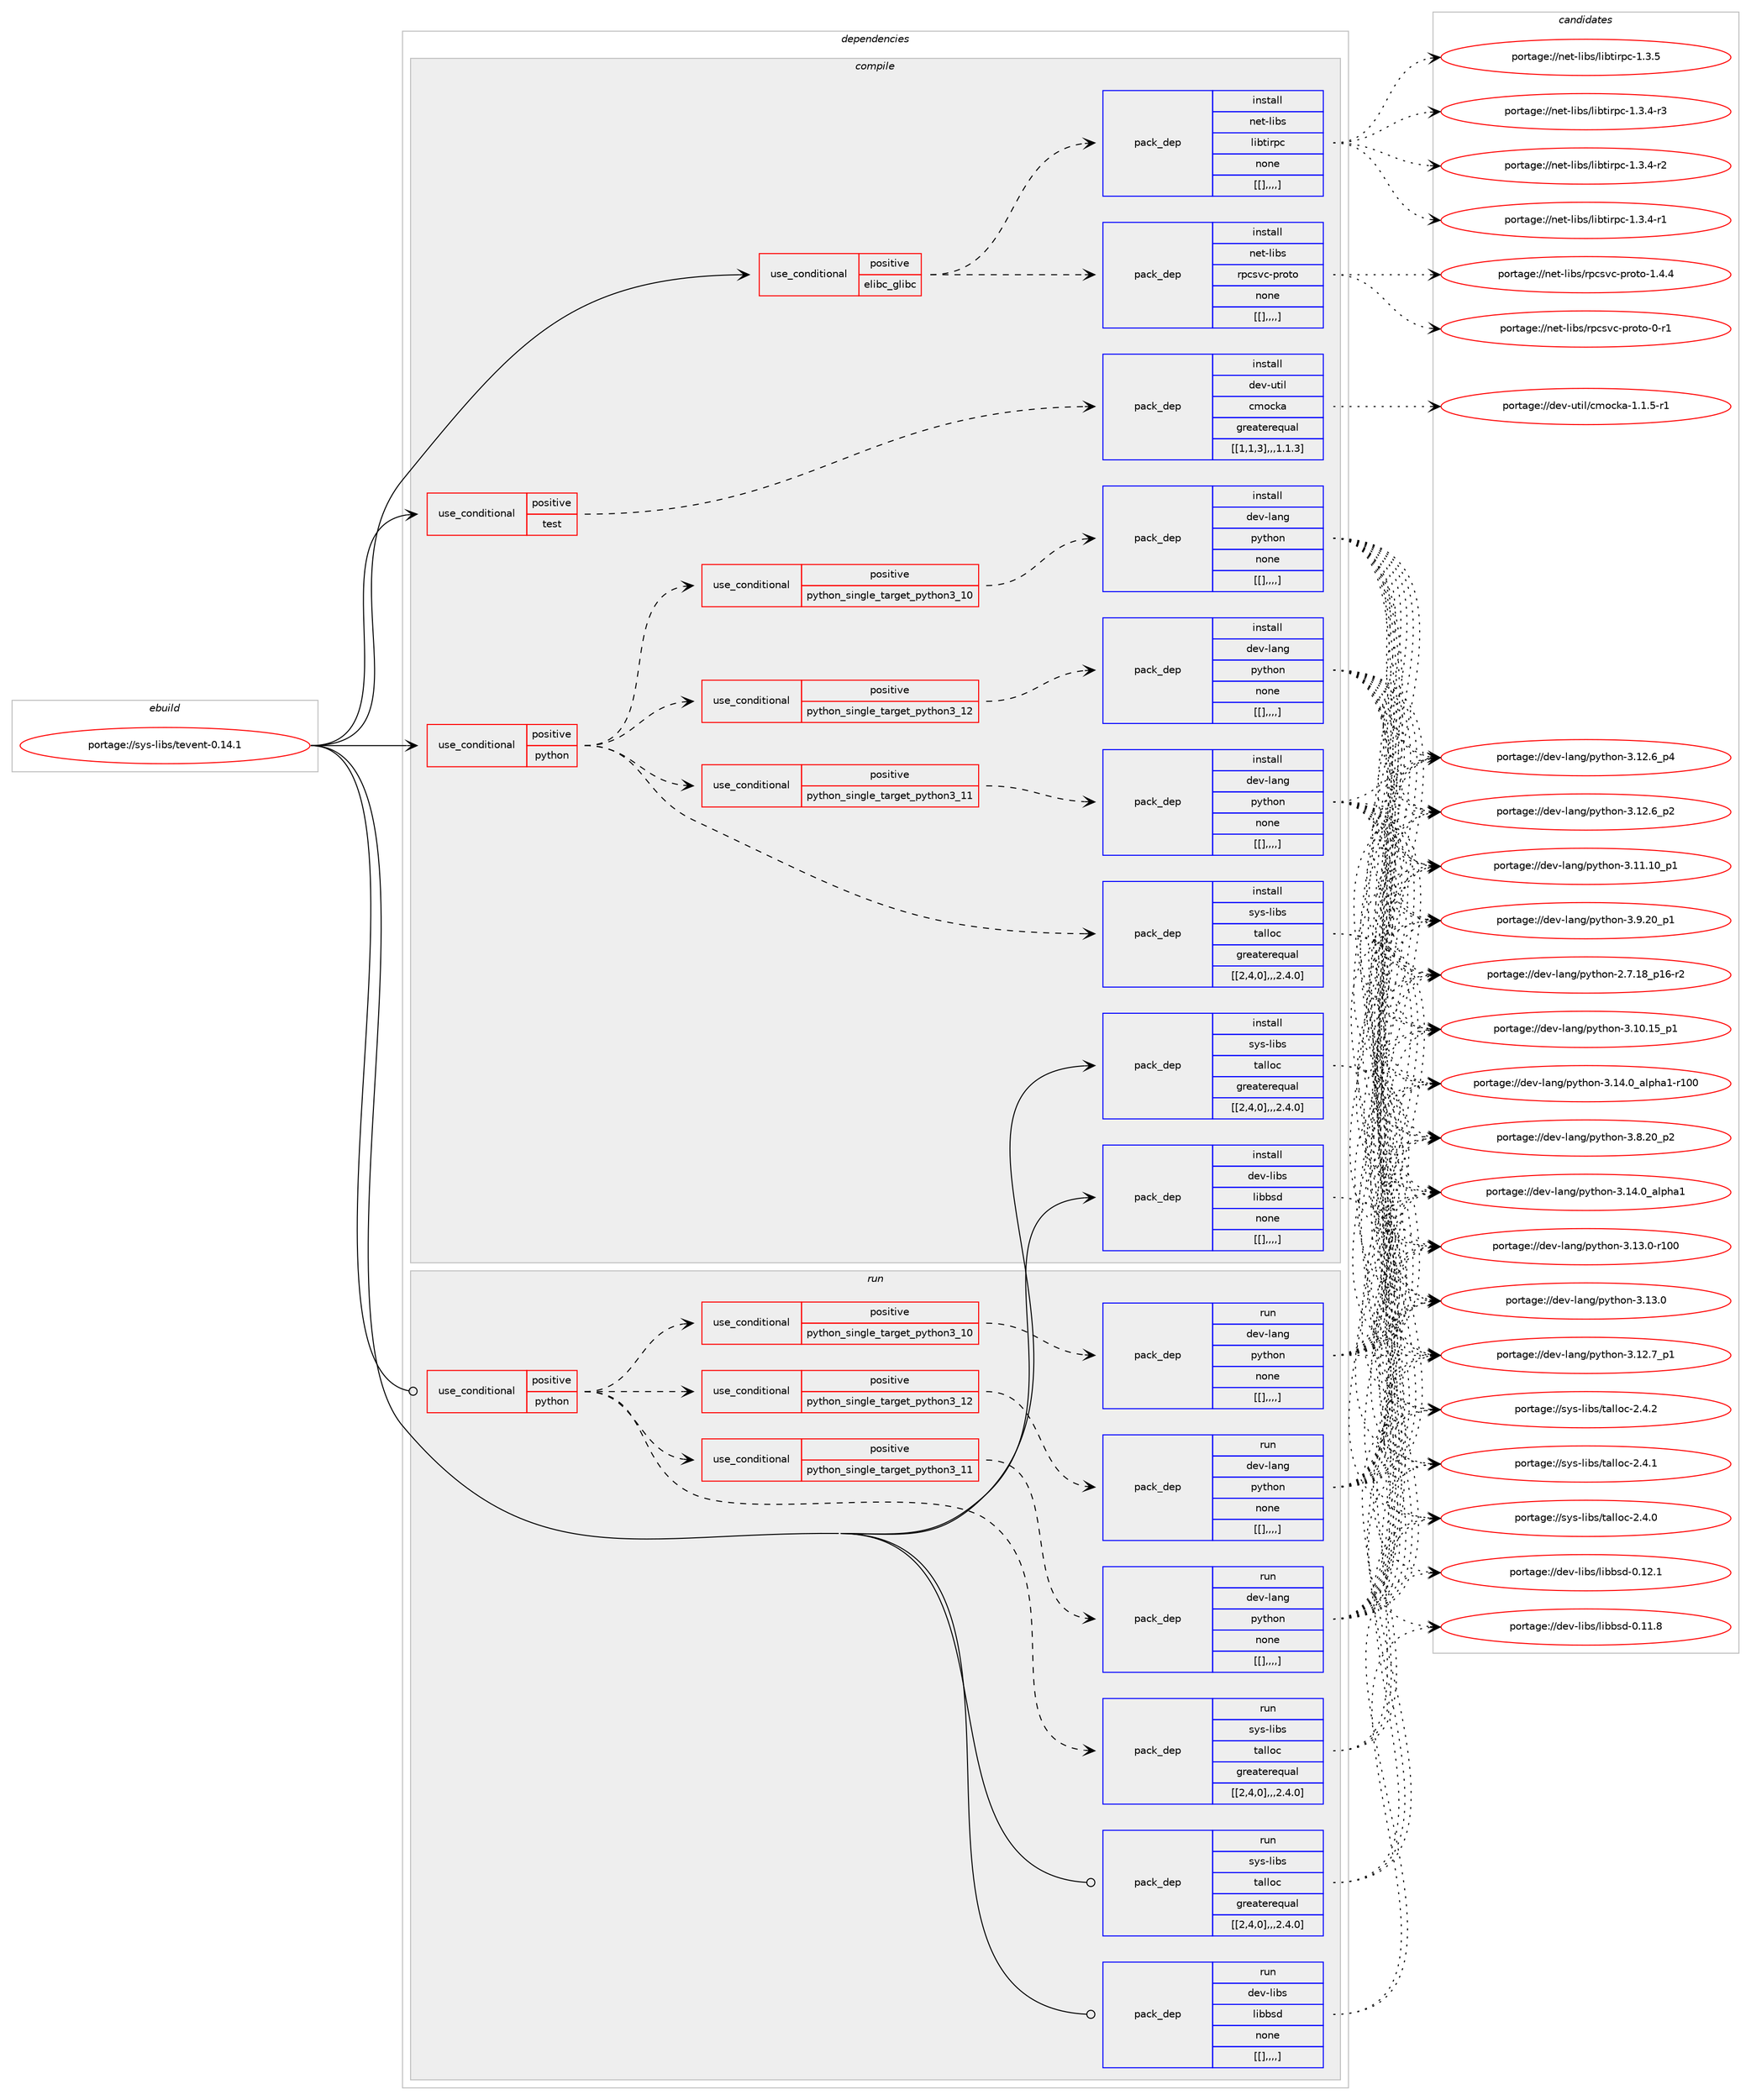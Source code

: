 digraph prolog {

# *************
# Graph options
# *************

newrank=true;
concentrate=true;
compound=true;
graph [rankdir=LR,fontname=Helvetica,fontsize=10,ranksep=1.5];#, ranksep=2.5, nodesep=0.2];
edge  [arrowhead=vee];
node  [fontname=Helvetica,fontsize=10];

# **********
# The ebuild
# **********

subgraph cluster_leftcol {
color=gray;
label=<<i>ebuild</i>>;
id [label="portage://sys-libs/tevent-0.14.1", color=red, width=4, href="../sys-libs/tevent-0.14.1.svg"];
}

# ****************
# The dependencies
# ****************

subgraph cluster_midcol {
color=gray;
label=<<i>dependencies</i>>;
subgraph cluster_compile {
fillcolor="#eeeeee";
style=filled;
label=<<i>compile</i>>;
subgraph cond125116 {
dependency466534 [label=<<TABLE BORDER="0" CELLBORDER="1" CELLSPACING="0" CELLPADDING="4"><TR><TD ROWSPAN="3" CELLPADDING="10">use_conditional</TD></TR><TR><TD>positive</TD></TR><TR><TD>elibc_glibc</TD></TR></TABLE>>, shape=none, color=red];
subgraph pack338166 {
dependency466565 [label=<<TABLE BORDER="0" CELLBORDER="1" CELLSPACING="0" CELLPADDING="4" WIDTH="220"><TR><TD ROWSPAN="6" CELLPADDING="30">pack_dep</TD></TR><TR><TD WIDTH="110">install</TD></TR><TR><TD>net-libs</TD></TR><TR><TD>libtirpc</TD></TR><TR><TD>none</TD></TR><TR><TD>[[],,,,]</TD></TR></TABLE>>, shape=none, color=blue];
}
dependency466534:e -> dependency466565:w [weight=20,style="dashed",arrowhead="vee"];
subgraph pack338172 {
dependency466598 [label=<<TABLE BORDER="0" CELLBORDER="1" CELLSPACING="0" CELLPADDING="4" WIDTH="220"><TR><TD ROWSPAN="6" CELLPADDING="30">pack_dep</TD></TR><TR><TD WIDTH="110">install</TD></TR><TR><TD>net-libs</TD></TR><TR><TD>rpcsvc-proto</TD></TR><TR><TD>none</TD></TR><TR><TD>[[],,,,]</TD></TR></TABLE>>, shape=none, color=blue];
}
dependency466534:e -> dependency466598:w [weight=20,style="dashed",arrowhead="vee"];
}
id:e -> dependency466534:w [weight=20,style="solid",arrowhead="vee"];
subgraph cond125153 {
dependency466645 [label=<<TABLE BORDER="0" CELLBORDER="1" CELLSPACING="0" CELLPADDING="4"><TR><TD ROWSPAN="3" CELLPADDING="10">use_conditional</TD></TR><TR><TD>positive</TD></TR><TR><TD>python</TD></TR></TABLE>>, shape=none, color=red];
subgraph cond125164 {
dependency466663 [label=<<TABLE BORDER="0" CELLBORDER="1" CELLSPACING="0" CELLPADDING="4"><TR><TD ROWSPAN="3" CELLPADDING="10">use_conditional</TD></TR><TR><TD>positive</TD></TR><TR><TD>python_single_target_python3_10</TD></TR></TABLE>>, shape=none, color=red];
subgraph pack338255 {
dependency466710 [label=<<TABLE BORDER="0" CELLBORDER="1" CELLSPACING="0" CELLPADDING="4" WIDTH="220"><TR><TD ROWSPAN="6" CELLPADDING="30">pack_dep</TD></TR><TR><TD WIDTH="110">install</TD></TR><TR><TD>dev-lang</TD></TR><TR><TD>python</TD></TR><TR><TD>none</TD></TR><TR><TD>[[],,,,]</TD></TR></TABLE>>, shape=none, color=blue];
}
dependency466663:e -> dependency466710:w [weight=20,style="dashed",arrowhead="vee"];
}
dependency466645:e -> dependency466663:w [weight=20,style="dashed",arrowhead="vee"];
subgraph cond125191 {
dependency466729 [label=<<TABLE BORDER="0" CELLBORDER="1" CELLSPACING="0" CELLPADDING="4"><TR><TD ROWSPAN="3" CELLPADDING="10">use_conditional</TD></TR><TR><TD>positive</TD></TR><TR><TD>python_single_target_python3_11</TD></TR></TABLE>>, shape=none, color=red];
subgraph pack338272 {
dependency466752 [label=<<TABLE BORDER="0" CELLBORDER="1" CELLSPACING="0" CELLPADDING="4" WIDTH="220"><TR><TD ROWSPAN="6" CELLPADDING="30">pack_dep</TD></TR><TR><TD WIDTH="110">install</TD></TR><TR><TD>dev-lang</TD></TR><TR><TD>python</TD></TR><TR><TD>none</TD></TR><TR><TD>[[],,,,]</TD></TR></TABLE>>, shape=none, color=blue];
}
dependency466729:e -> dependency466752:w [weight=20,style="dashed",arrowhead="vee"];
}
dependency466645:e -> dependency466729:w [weight=20,style="dashed",arrowhead="vee"];
subgraph cond125207 {
dependency466770 [label=<<TABLE BORDER="0" CELLBORDER="1" CELLSPACING="0" CELLPADDING="4"><TR><TD ROWSPAN="3" CELLPADDING="10">use_conditional</TD></TR><TR><TD>positive</TD></TR><TR><TD>python_single_target_python3_12</TD></TR></TABLE>>, shape=none, color=red];
subgraph pack338297 {
dependency466792 [label=<<TABLE BORDER="0" CELLBORDER="1" CELLSPACING="0" CELLPADDING="4" WIDTH="220"><TR><TD ROWSPAN="6" CELLPADDING="30">pack_dep</TD></TR><TR><TD WIDTH="110">install</TD></TR><TR><TD>dev-lang</TD></TR><TR><TD>python</TD></TR><TR><TD>none</TD></TR><TR><TD>[[],,,,]</TD></TR></TABLE>>, shape=none, color=blue];
}
dependency466770:e -> dependency466792:w [weight=20,style="dashed",arrowhead="vee"];
}
dependency466645:e -> dependency466770:w [weight=20,style="dashed",arrowhead="vee"];
subgraph pack338313 {
dependency466795 [label=<<TABLE BORDER="0" CELLBORDER="1" CELLSPACING="0" CELLPADDING="4" WIDTH="220"><TR><TD ROWSPAN="6" CELLPADDING="30">pack_dep</TD></TR><TR><TD WIDTH="110">install</TD></TR><TR><TD>sys-libs</TD></TR><TR><TD>talloc</TD></TR><TR><TD>greaterequal</TD></TR><TR><TD>[[2,4,0],,,2.4.0]</TD></TR></TABLE>>, shape=none, color=blue];
}
dependency466645:e -> dependency466795:w [weight=20,style="dashed",arrowhead="vee"];
}
id:e -> dependency466645:w [weight=20,style="solid",arrowhead="vee"];
subgraph cond125221 {
dependency466802 [label=<<TABLE BORDER="0" CELLBORDER="1" CELLSPACING="0" CELLPADDING="4"><TR><TD ROWSPAN="3" CELLPADDING="10">use_conditional</TD></TR><TR><TD>positive</TD></TR><TR><TD>test</TD></TR></TABLE>>, shape=none, color=red];
subgraph pack338317 {
dependency466820 [label=<<TABLE BORDER="0" CELLBORDER="1" CELLSPACING="0" CELLPADDING="4" WIDTH="220"><TR><TD ROWSPAN="6" CELLPADDING="30">pack_dep</TD></TR><TR><TD WIDTH="110">install</TD></TR><TR><TD>dev-util</TD></TR><TR><TD>cmocka</TD></TR><TR><TD>greaterequal</TD></TR><TR><TD>[[1,1,3],,,1.1.3]</TD></TR></TABLE>>, shape=none, color=blue];
}
dependency466802:e -> dependency466820:w [weight=20,style="dashed",arrowhead="vee"];
}
id:e -> dependency466802:w [weight=20,style="solid",arrowhead="vee"];
subgraph pack338334 {
dependency466825 [label=<<TABLE BORDER="0" CELLBORDER="1" CELLSPACING="0" CELLPADDING="4" WIDTH="220"><TR><TD ROWSPAN="6" CELLPADDING="30">pack_dep</TD></TR><TR><TD WIDTH="110">install</TD></TR><TR><TD>dev-libs</TD></TR><TR><TD>libbsd</TD></TR><TR><TD>none</TD></TR><TR><TD>[[],,,,]</TD></TR></TABLE>>, shape=none, color=blue];
}
id:e -> dependency466825:w [weight=20,style="solid",arrowhead="vee"];
subgraph pack338336 {
dependency466830 [label=<<TABLE BORDER="0" CELLBORDER="1" CELLSPACING="0" CELLPADDING="4" WIDTH="220"><TR><TD ROWSPAN="6" CELLPADDING="30">pack_dep</TD></TR><TR><TD WIDTH="110">install</TD></TR><TR><TD>sys-libs</TD></TR><TR><TD>talloc</TD></TR><TR><TD>greaterequal</TD></TR><TR><TD>[[2,4,0],,,2.4.0]</TD></TR></TABLE>>, shape=none, color=blue];
}
id:e -> dependency466830:w [weight=20,style="solid",arrowhead="vee"];
}
subgraph cluster_compileandrun {
fillcolor="#eeeeee";
style=filled;
label=<<i>compile and run</i>>;
}
subgraph cluster_run {
fillcolor="#eeeeee";
style=filled;
label=<<i>run</i>>;
subgraph cond125240 {
dependency466855 [label=<<TABLE BORDER="0" CELLBORDER="1" CELLSPACING="0" CELLPADDING="4"><TR><TD ROWSPAN="3" CELLPADDING="10">use_conditional</TD></TR><TR><TD>positive</TD></TR><TR><TD>python</TD></TR></TABLE>>, shape=none, color=red];
subgraph cond125246 {
dependency466898 [label=<<TABLE BORDER="0" CELLBORDER="1" CELLSPACING="0" CELLPADDING="4"><TR><TD ROWSPAN="3" CELLPADDING="10">use_conditional</TD></TR><TR><TD>positive</TD></TR><TR><TD>python_single_target_python3_10</TD></TR></TABLE>>, shape=none, color=red];
subgraph pack338381 {
dependency466940 [label=<<TABLE BORDER="0" CELLBORDER="1" CELLSPACING="0" CELLPADDING="4" WIDTH="220"><TR><TD ROWSPAN="6" CELLPADDING="30">pack_dep</TD></TR><TR><TD WIDTH="110">run</TD></TR><TR><TD>dev-lang</TD></TR><TR><TD>python</TD></TR><TR><TD>none</TD></TR><TR><TD>[[],,,,]</TD></TR></TABLE>>, shape=none, color=blue];
}
dependency466898:e -> dependency466940:w [weight=20,style="dashed",arrowhead="vee"];
}
dependency466855:e -> dependency466898:w [weight=20,style="dashed",arrowhead="vee"];
subgraph cond125275 {
dependency466949 [label=<<TABLE BORDER="0" CELLBORDER="1" CELLSPACING="0" CELLPADDING="4"><TR><TD ROWSPAN="3" CELLPADDING="10">use_conditional</TD></TR><TR><TD>positive</TD></TR><TR><TD>python_single_target_python3_11</TD></TR></TABLE>>, shape=none, color=red];
subgraph pack338410 {
dependency466975 [label=<<TABLE BORDER="0" CELLBORDER="1" CELLSPACING="0" CELLPADDING="4" WIDTH="220"><TR><TD ROWSPAN="6" CELLPADDING="30">pack_dep</TD></TR><TR><TD WIDTH="110">run</TD></TR><TR><TD>dev-lang</TD></TR><TR><TD>python</TD></TR><TR><TD>none</TD></TR><TR><TD>[[],,,,]</TD></TR></TABLE>>, shape=none, color=blue];
}
dependency466949:e -> dependency466975:w [weight=20,style="dashed",arrowhead="vee"];
}
dependency466855:e -> dependency466949:w [weight=20,style="dashed",arrowhead="vee"];
subgraph cond125291 {
dependency466997 [label=<<TABLE BORDER="0" CELLBORDER="1" CELLSPACING="0" CELLPADDING="4"><TR><TD ROWSPAN="3" CELLPADDING="10">use_conditional</TD></TR><TR><TD>positive</TD></TR><TR><TD>python_single_target_python3_12</TD></TR></TABLE>>, shape=none, color=red];
subgraph pack338476 {
dependency467052 [label=<<TABLE BORDER="0" CELLBORDER="1" CELLSPACING="0" CELLPADDING="4" WIDTH="220"><TR><TD ROWSPAN="6" CELLPADDING="30">pack_dep</TD></TR><TR><TD WIDTH="110">run</TD></TR><TR><TD>dev-lang</TD></TR><TR><TD>python</TD></TR><TR><TD>none</TD></TR><TR><TD>[[],,,,]</TD></TR></TABLE>>, shape=none, color=blue];
}
dependency466997:e -> dependency467052:w [weight=20,style="dashed",arrowhead="vee"];
}
dependency466855:e -> dependency466997:w [weight=20,style="dashed",arrowhead="vee"];
subgraph pack338493 {
dependency467090 [label=<<TABLE BORDER="0" CELLBORDER="1" CELLSPACING="0" CELLPADDING="4" WIDTH="220"><TR><TD ROWSPAN="6" CELLPADDING="30">pack_dep</TD></TR><TR><TD WIDTH="110">run</TD></TR><TR><TD>sys-libs</TD></TR><TR><TD>talloc</TD></TR><TR><TD>greaterequal</TD></TR><TR><TD>[[2,4,0],,,2.4.0]</TD></TR></TABLE>>, shape=none, color=blue];
}
dependency466855:e -> dependency467090:w [weight=20,style="dashed",arrowhead="vee"];
}
id:e -> dependency466855:w [weight=20,style="solid",arrowhead="odot"];
subgraph pack338505 {
dependency467114 [label=<<TABLE BORDER="0" CELLBORDER="1" CELLSPACING="0" CELLPADDING="4" WIDTH="220"><TR><TD ROWSPAN="6" CELLPADDING="30">pack_dep</TD></TR><TR><TD WIDTH="110">run</TD></TR><TR><TD>dev-libs</TD></TR><TR><TD>libbsd</TD></TR><TR><TD>none</TD></TR><TR><TD>[[],,,,]</TD></TR></TABLE>>, shape=none, color=blue];
}
id:e -> dependency467114:w [weight=20,style="solid",arrowhead="odot"];
subgraph pack338548 {
dependency467197 [label=<<TABLE BORDER="0" CELLBORDER="1" CELLSPACING="0" CELLPADDING="4" WIDTH="220"><TR><TD ROWSPAN="6" CELLPADDING="30">pack_dep</TD></TR><TR><TD WIDTH="110">run</TD></TR><TR><TD>sys-libs</TD></TR><TR><TD>talloc</TD></TR><TR><TD>greaterequal</TD></TR><TR><TD>[[2,4,0],,,2.4.0]</TD></TR></TABLE>>, shape=none, color=blue];
}
id:e -> dependency467197:w [weight=20,style="solid",arrowhead="odot"];
}
}

# **************
# The candidates
# **************

subgraph cluster_choices {
rank=same;
color=gray;
label=<<i>candidates</i>>;

subgraph choice338233 {
color=black;
nodesep=1;
choice1101011164510810598115471081059811610511411299454946514653 [label="portage://net-libs/libtirpc-1.3.5", color=red, width=4,href="../net-libs/libtirpc-1.3.5.svg"];
choice11010111645108105981154710810598116105114112994549465146524511451 [label="portage://net-libs/libtirpc-1.3.4-r3", color=red, width=4,href="../net-libs/libtirpc-1.3.4-r3.svg"];
choice11010111645108105981154710810598116105114112994549465146524511450 [label="portage://net-libs/libtirpc-1.3.4-r2", color=red, width=4,href="../net-libs/libtirpc-1.3.4-r2.svg"];
choice11010111645108105981154710810598116105114112994549465146524511449 [label="portage://net-libs/libtirpc-1.3.4-r1", color=red, width=4,href="../net-libs/libtirpc-1.3.4-r1.svg"];
dependency466565:e -> choice1101011164510810598115471081059811610511411299454946514653:w [style=dotted,weight="100"];
dependency466565:e -> choice11010111645108105981154710810598116105114112994549465146524511451:w [style=dotted,weight="100"];
dependency466565:e -> choice11010111645108105981154710810598116105114112994549465146524511450:w [style=dotted,weight="100"];
dependency466565:e -> choice11010111645108105981154710810598116105114112994549465146524511449:w [style=dotted,weight="100"];
}
subgraph choice338253 {
color=black;
nodesep=1;
choice110101116451081059811547114112991151189945112114111116111454946524652 [label="portage://net-libs/rpcsvc-proto-1.4.4", color=red, width=4,href="../net-libs/rpcsvc-proto-1.4.4.svg"];
choice11010111645108105981154711411299115118994511211411111611145484511449 [label="portage://net-libs/rpcsvc-proto-0-r1", color=red, width=4,href="../net-libs/rpcsvc-proto-0-r1.svg"];
dependency466598:e -> choice110101116451081059811547114112991151189945112114111116111454946524652:w [style=dotted,weight="100"];
dependency466598:e -> choice11010111645108105981154711411299115118994511211411111611145484511449:w [style=dotted,weight="100"];
}
subgraph choice338267 {
color=black;
nodesep=1;
choice100101118451089711010347112121116104111110455146495246489597108112104974945114494848 [label="portage://dev-lang/python-3.14.0_alpha1-r100", color=red, width=4,href="../dev-lang/python-3.14.0_alpha1-r100.svg"];
choice1001011184510897110103471121211161041111104551464952464895971081121049749 [label="portage://dev-lang/python-3.14.0_alpha1", color=red, width=4,href="../dev-lang/python-3.14.0_alpha1.svg"];
choice1001011184510897110103471121211161041111104551464951464845114494848 [label="portage://dev-lang/python-3.13.0-r100", color=red, width=4,href="../dev-lang/python-3.13.0-r100.svg"];
choice10010111845108971101034711212111610411111045514649514648 [label="portage://dev-lang/python-3.13.0", color=red, width=4,href="../dev-lang/python-3.13.0.svg"];
choice100101118451089711010347112121116104111110455146495046559511249 [label="portage://dev-lang/python-3.12.7_p1", color=red, width=4,href="../dev-lang/python-3.12.7_p1.svg"];
choice100101118451089711010347112121116104111110455146495046549511252 [label="portage://dev-lang/python-3.12.6_p4", color=red, width=4,href="../dev-lang/python-3.12.6_p4.svg"];
choice100101118451089711010347112121116104111110455146495046549511250 [label="portage://dev-lang/python-3.12.6_p2", color=red, width=4,href="../dev-lang/python-3.12.6_p2.svg"];
choice10010111845108971101034711212111610411111045514649494649489511249 [label="portage://dev-lang/python-3.11.10_p1", color=red, width=4,href="../dev-lang/python-3.11.10_p1.svg"];
choice10010111845108971101034711212111610411111045514649484649539511249 [label="portage://dev-lang/python-3.10.15_p1", color=red, width=4,href="../dev-lang/python-3.10.15_p1.svg"];
choice100101118451089711010347112121116104111110455146574650489511249 [label="portage://dev-lang/python-3.9.20_p1", color=red, width=4,href="../dev-lang/python-3.9.20_p1.svg"];
choice100101118451089711010347112121116104111110455146564650489511250 [label="portage://dev-lang/python-3.8.20_p2", color=red, width=4,href="../dev-lang/python-3.8.20_p2.svg"];
choice100101118451089711010347112121116104111110455046554649569511249544511450 [label="portage://dev-lang/python-2.7.18_p16-r2", color=red, width=4,href="../dev-lang/python-2.7.18_p16-r2.svg"];
dependency466710:e -> choice100101118451089711010347112121116104111110455146495246489597108112104974945114494848:w [style=dotted,weight="100"];
dependency466710:e -> choice1001011184510897110103471121211161041111104551464952464895971081121049749:w [style=dotted,weight="100"];
dependency466710:e -> choice1001011184510897110103471121211161041111104551464951464845114494848:w [style=dotted,weight="100"];
dependency466710:e -> choice10010111845108971101034711212111610411111045514649514648:w [style=dotted,weight="100"];
dependency466710:e -> choice100101118451089711010347112121116104111110455146495046559511249:w [style=dotted,weight="100"];
dependency466710:e -> choice100101118451089711010347112121116104111110455146495046549511252:w [style=dotted,weight="100"];
dependency466710:e -> choice100101118451089711010347112121116104111110455146495046549511250:w [style=dotted,weight="100"];
dependency466710:e -> choice10010111845108971101034711212111610411111045514649494649489511249:w [style=dotted,weight="100"];
dependency466710:e -> choice10010111845108971101034711212111610411111045514649484649539511249:w [style=dotted,weight="100"];
dependency466710:e -> choice100101118451089711010347112121116104111110455146574650489511249:w [style=dotted,weight="100"];
dependency466710:e -> choice100101118451089711010347112121116104111110455146564650489511250:w [style=dotted,weight="100"];
dependency466710:e -> choice100101118451089711010347112121116104111110455046554649569511249544511450:w [style=dotted,weight="100"];
}
subgraph choice338277 {
color=black;
nodesep=1;
choice100101118451089711010347112121116104111110455146495246489597108112104974945114494848 [label="portage://dev-lang/python-3.14.0_alpha1-r100", color=red, width=4,href="../dev-lang/python-3.14.0_alpha1-r100.svg"];
choice1001011184510897110103471121211161041111104551464952464895971081121049749 [label="portage://dev-lang/python-3.14.0_alpha1", color=red, width=4,href="../dev-lang/python-3.14.0_alpha1.svg"];
choice1001011184510897110103471121211161041111104551464951464845114494848 [label="portage://dev-lang/python-3.13.0-r100", color=red, width=4,href="../dev-lang/python-3.13.0-r100.svg"];
choice10010111845108971101034711212111610411111045514649514648 [label="portage://dev-lang/python-3.13.0", color=red, width=4,href="../dev-lang/python-3.13.0.svg"];
choice100101118451089711010347112121116104111110455146495046559511249 [label="portage://dev-lang/python-3.12.7_p1", color=red, width=4,href="../dev-lang/python-3.12.7_p1.svg"];
choice100101118451089711010347112121116104111110455146495046549511252 [label="portage://dev-lang/python-3.12.6_p4", color=red, width=4,href="../dev-lang/python-3.12.6_p4.svg"];
choice100101118451089711010347112121116104111110455146495046549511250 [label="portage://dev-lang/python-3.12.6_p2", color=red, width=4,href="../dev-lang/python-3.12.6_p2.svg"];
choice10010111845108971101034711212111610411111045514649494649489511249 [label="portage://dev-lang/python-3.11.10_p1", color=red, width=4,href="../dev-lang/python-3.11.10_p1.svg"];
choice10010111845108971101034711212111610411111045514649484649539511249 [label="portage://dev-lang/python-3.10.15_p1", color=red, width=4,href="../dev-lang/python-3.10.15_p1.svg"];
choice100101118451089711010347112121116104111110455146574650489511249 [label="portage://dev-lang/python-3.9.20_p1", color=red, width=4,href="../dev-lang/python-3.9.20_p1.svg"];
choice100101118451089711010347112121116104111110455146564650489511250 [label="portage://dev-lang/python-3.8.20_p2", color=red, width=4,href="../dev-lang/python-3.8.20_p2.svg"];
choice100101118451089711010347112121116104111110455046554649569511249544511450 [label="portage://dev-lang/python-2.7.18_p16-r2", color=red, width=4,href="../dev-lang/python-2.7.18_p16-r2.svg"];
dependency466752:e -> choice100101118451089711010347112121116104111110455146495246489597108112104974945114494848:w [style=dotted,weight="100"];
dependency466752:e -> choice1001011184510897110103471121211161041111104551464952464895971081121049749:w [style=dotted,weight="100"];
dependency466752:e -> choice1001011184510897110103471121211161041111104551464951464845114494848:w [style=dotted,weight="100"];
dependency466752:e -> choice10010111845108971101034711212111610411111045514649514648:w [style=dotted,weight="100"];
dependency466752:e -> choice100101118451089711010347112121116104111110455146495046559511249:w [style=dotted,weight="100"];
dependency466752:e -> choice100101118451089711010347112121116104111110455146495046549511252:w [style=dotted,weight="100"];
dependency466752:e -> choice100101118451089711010347112121116104111110455146495046549511250:w [style=dotted,weight="100"];
dependency466752:e -> choice10010111845108971101034711212111610411111045514649494649489511249:w [style=dotted,weight="100"];
dependency466752:e -> choice10010111845108971101034711212111610411111045514649484649539511249:w [style=dotted,weight="100"];
dependency466752:e -> choice100101118451089711010347112121116104111110455146574650489511249:w [style=dotted,weight="100"];
dependency466752:e -> choice100101118451089711010347112121116104111110455146564650489511250:w [style=dotted,weight="100"];
dependency466752:e -> choice100101118451089711010347112121116104111110455046554649569511249544511450:w [style=dotted,weight="100"];
}
subgraph choice338284 {
color=black;
nodesep=1;
choice100101118451089711010347112121116104111110455146495246489597108112104974945114494848 [label="portage://dev-lang/python-3.14.0_alpha1-r100", color=red, width=4,href="../dev-lang/python-3.14.0_alpha1-r100.svg"];
choice1001011184510897110103471121211161041111104551464952464895971081121049749 [label="portage://dev-lang/python-3.14.0_alpha1", color=red, width=4,href="../dev-lang/python-3.14.0_alpha1.svg"];
choice1001011184510897110103471121211161041111104551464951464845114494848 [label="portage://dev-lang/python-3.13.0-r100", color=red, width=4,href="../dev-lang/python-3.13.0-r100.svg"];
choice10010111845108971101034711212111610411111045514649514648 [label="portage://dev-lang/python-3.13.0", color=red, width=4,href="../dev-lang/python-3.13.0.svg"];
choice100101118451089711010347112121116104111110455146495046559511249 [label="portage://dev-lang/python-3.12.7_p1", color=red, width=4,href="../dev-lang/python-3.12.7_p1.svg"];
choice100101118451089711010347112121116104111110455146495046549511252 [label="portage://dev-lang/python-3.12.6_p4", color=red, width=4,href="../dev-lang/python-3.12.6_p4.svg"];
choice100101118451089711010347112121116104111110455146495046549511250 [label="portage://dev-lang/python-3.12.6_p2", color=red, width=4,href="../dev-lang/python-3.12.6_p2.svg"];
choice10010111845108971101034711212111610411111045514649494649489511249 [label="portage://dev-lang/python-3.11.10_p1", color=red, width=4,href="../dev-lang/python-3.11.10_p1.svg"];
choice10010111845108971101034711212111610411111045514649484649539511249 [label="portage://dev-lang/python-3.10.15_p1", color=red, width=4,href="../dev-lang/python-3.10.15_p1.svg"];
choice100101118451089711010347112121116104111110455146574650489511249 [label="portage://dev-lang/python-3.9.20_p1", color=red, width=4,href="../dev-lang/python-3.9.20_p1.svg"];
choice100101118451089711010347112121116104111110455146564650489511250 [label="portage://dev-lang/python-3.8.20_p2", color=red, width=4,href="../dev-lang/python-3.8.20_p2.svg"];
choice100101118451089711010347112121116104111110455046554649569511249544511450 [label="portage://dev-lang/python-2.7.18_p16-r2", color=red, width=4,href="../dev-lang/python-2.7.18_p16-r2.svg"];
dependency466792:e -> choice100101118451089711010347112121116104111110455146495246489597108112104974945114494848:w [style=dotted,weight="100"];
dependency466792:e -> choice1001011184510897110103471121211161041111104551464952464895971081121049749:w [style=dotted,weight="100"];
dependency466792:e -> choice1001011184510897110103471121211161041111104551464951464845114494848:w [style=dotted,weight="100"];
dependency466792:e -> choice10010111845108971101034711212111610411111045514649514648:w [style=dotted,weight="100"];
dependency466792:e -> choice100101118451089711010347112121116104111110455146495046559511249:w [style=dotted,weight="100"];
dependency466792:e -> choice100101118451089711010347112121116104111110455146495046549511252:w [style=dotted,weight="100"];
dependency466792:e -> choice100101118451089711010347112121116104111110455146495046549511250:w [style=dotted,weight="100"];
dependency466792:e -> choice10010111845108971101034711212111610411111045514649494649489511249:w [style=dotted,weight="100"];
dependency466792:e -> choice10010111845108971101034711212111610411111045514649484649539511249:w [style=dotted,weight="100"];
dependency466792:e -> choice100101118451089711010347112121116104111110455146574650489511249:w [style=dotted,weight="100"];
dependency466792:e -> choice100101118451089711010347112121116104111110455146564650489511250:w [style=dotted,weight="100"];
dependency466792:e -> choice100101118451089711010347112121116104111110455046554649569511249544511450:w [style=dotted,weight="100"];
}
subgraph choice338298 {
color=black;
nodesep=1;
choice1151211154510810598115471169710810811199455046524650 [label="portage://sys-libs/talloc-2.4.2", color=red, width=4,href="../sys-libs/talloc-2.4.2.svg"];
choice1151211154510810598115471169710810811199455046524649 [label="portage://sys-libs/talloc-2.4.1", color=red, width=4,href="../sys-libs/talloc-2.4.1.svg"];
choice1151211154510810598115471169710810811199455046524648 [label="portage://sys-libs/talloc-2.4.0", color=red, width=4,href="../sys-libs/talloc-2.4.0.svg"];
dependency466795:e -> choice1151211154510810598115471169710810811199455046524650:w [style=dotted,weight="100"];
dependency466795:e -> choice1151211154510810598115471169710810811199455046524649:w [style=dotted,weight="100"];
dependency466795:e -> choice1151211154510810598115471169710810811199455046524648:w [style=dotted,weight="100"];
}
subgraph choice338308 {
color=black;
nodesep=1;
choice10010111845117116105108479910911199107974549464946534511449 [label="portage://dev-util/cmocka-1.1.5-r1", color=red, width=4,href="../dev-util/cmocka-1.1.5-r1.svg"];
dependency466820:e -> choice10010111845117116105108479910911199107974549464946534511449:w [style=dotted,weight="100"];
}
subgraph choice338311 {
color=black;
nodesep=1;
choice100101118451081059811547108105989811510045484649504649 [label="portage://dev-libs/libbsd-0.12.1", color=red, width=4,href="../dev-libs/libbsd-0.12.1.svg"];
choice100101118451081059811547108105989811510045484649494656 [label="portage://dev-libs/libbsd-0.11.8", color=red, width=4,href="../dev-libs/libbsd-0.11.8.svg"];
dependency466825:e -> choice100101118451081059811547108105989811510045484649504649:w [style=dotted,weight="100"];
dependency466825:e -> choice100101118451081059811547108105989811510045484649494656:w [style=dotted,weight="100"];
}
subgraph choice338316 {
color=black;
nodesep=1;
choice1151211154510810598115471169710810811199455046524650 [label="portage://sys-libs/talloc-2.4.2", color=red, width=4,href="../sys-libs/talloc-2.4.2.svg"];
choice1151211154510810598115471169710810811199455046524649 [label="portage://sys-libs/talloc-2.4.1", color=red, width=4,href="../sys-libs/talloc-2.4.1.svg"];
choice1151211154510810598115471169710810811199455046524648 [label="portage://sys-libs/talloc-2.4.0", color=red, width=4,href="../sys-libs/talloc-2.4.0.svg"];
dependency466830:e -> choice1151211154510810598115471169710810811199455046524650:w [style=dotted,weight="100"];
dependency466830:e -> choice1151211154510810598115471169710810811199455046524649:w [style=dotted,weight="100"];
dependency466830:e -> choice1151211154510810598115471169710810811199455046524648:w [style=dotted,weight="100"];
}
subgraph choice338329 {
color=black;
nodesep=1;
choice100101118451089711010347112121116104111110455146495246489597108112104974945114494848 [label="portage://dev-lang/python-3.14.0_alpha1-r100", color=red, width=4,href="../dev-lang/python-3.14.0_alpha1-r100.svg"];
choice1001011184510897110103471121211161041111104551464952464895971081121049749 [label="portage://dev-lang/python-3.14.0_alpha1", color=red, width=4,href="../dev-lang/python-3.14.0_alpha1.svg"];
choice1001011184510897110103471121211161041111104551464951464845114494848 [label="portage://dev-lang/python-3.13.0-r100", color=red, width=4,href="../dev-lang/python-3.13.0-r100.svg"];
choice10010111845108971101034711212111610411111045514649514648 [label="portage://dev-lang/python-3.13.0", color=red, width=4,href="../dev-lang/python-3.13.0.svg"];
choice100101118451089711010347112121116104111110455146495046559511249 [label="portage://dev-lang/python-3.12.7_p1", color=red, width=4,href="../dev-lang/python-3.12.7_p1.svg"];
choice100101118451089711010347112121116104111110455146495046549511252 [label="portage://dev-lang/python-3.12.6_p4", color=red, width=4,href="../dev-lang/python-3.12.6_p4.svg"];
choice100101118451089711010347112121116104111110455146495046549511250 [label="portage://dev-lang/python-3.12.6_p2", color=red, width=4,href="../dev-lang/python-3.12.6_p2.svg"];
choice10010111845108971101034711212111610411111045514649494649489511249 [label="portage://dev-lang/python-3.11.10_p1", color=red, width=4,href="../dev-lang/python-3.11.10_p1.svg"];
choice10010111845108971101034711212111610411111045514649484649539511249 [label="portage://dev-lang/python-3.10.15_p1", color=red, width=4,href="../dev-lang/python-3.10.15_p1.svg"];
choice100101118451089711010347112121116104111110455146574650489511249 [label="portage://dev-lang/python-3.9.20_p1", color=red, width=4,href="../dev-lang/python-3.9.20_p1.svg"];
choice100101118451089711010347112121116104111110455146564650489511250 [label="portage://dev-lang/python-3.8.20_p2", color=red, width=4,href="../dev-lang/python-3.8.20_p2.svg"];
choice100101118451089711010347112121116104111110455046554649569511249544511450 [label="portage://dev-lang/python-2.7.18_p16-r2", color=red, width=4,href="../dev-lang/python-2.7.18_p16-r2.svg"];
dependency466940:e -> choice100101118451089711010347112121116104111110455146495246489597108112104974945114494848:w [style=dotted,weight="100"];
dependency466940:e -> choice1001011184510897110103471121211161041111104551464952464895971081121049749:w [style=dotted,weight="100"];
dependency466940:e -> choice1001011184510897110103471121211161041111104551464951464845114494848:w [style=dotted,weight="100"];
dependency466940:e -> choice10010111845108971101034711212111610411111045514649514648:w [style=dotted,weight="100"];
dependency466940:e -> choice100101118451089711010347112121116104111110455146495046559511249:w [style=dotted,weight="100"];
dependency466940:e -> choice100101118451089711010347112121116104111110455146495046549511252:w [style=dotted,weight="100"];
dependency466940:e -> choice100101118451089711010347112121116104111110455146495046549511250:w [style=dotted,weight="100"];
dependency466940:e -> choice10010111845108971101034711212111610411111045514649494649489511249:w [style=dotted,weight="100"];
dependency466940:e -> choice10010111845108971101034711212111610411111045514649484649539511249:w [style=dotted,weight="100"];
dependency466940:e -> choice100101118451089711010347112121116104111110455146574650489511249:w [style=dotted,weight="100"];
dependency466940:e -> choice100101118451089711010347112121116104111110455146564650489511250:w [style=dotted,weight="100"];
dependency466940:e -> choice100101118451089711010347112121116104111110455046554649569511249544511450:w [style=dotted,weight="100"];
}
subgraph choice338333 {
color=black;
nodesep=1;
choice100101118451089711010347112121116104111110455146495246489597108112104974945114494848 [label="portage://dev-lang/python-3.14.0_alpha1-r100", color=red, width=4,href="../dev-lang/python-3.14.0_alpha1-r100.svg"];
choice1001011184510897110103471121211161041111104551464952464895971081121049749 [label="portage://dev-lang/python-3.14.0_alpha1", color=red, width=4,href="../dev-lang/python-3.14.0_alpha1.svg"];
choice1001011184510897110103471121211161041111104551464951464845114494848 [label="portage://dev-lang/python-3.13.0-r100", color=red, width=4,href="../dev-lang/python-3.13.0-r100.svg"];
choice10010111845108971101034711212111610411111045514649514648 [label="portage://dev-lang/python-3.13.0", color=red, width=4,href="../dev-lang/python-3.13.0.svg"];
choice100101118451089711010347112121116104111110455146495046559511249 [label="portage://dev-lang/python-3.12.7_p1", color=red, width=4,href="../dev-lang/python-3.12.7_p1.svg"];
choice100101118451089711010347112121116104111110455146495046549511252 [label="portage://dev-lang/python-3.12.6_p4", color=red, width=4,href="../dev-lang/python-3.12.6_p4.svg"];
choice100101118451089711010347112121116104111110455146495046549511250 [label="portage://dev-lang/python-3.12.6_p2", color=red, width=4,href="../dev-lang/python-3.12.6_p2.svg"];
choice10010111845108971101034711212111610411111045514649494649489511249 [label="portage://dev-lang/python-3.11.10_p1", color=red, width=4,href="../dev-lang/python-3.11.10_p1.svg"];
choice10010111845108971101034711212111610411111045514649484649539511249 [label="portage://dev-lang/python-3.10.15_p1", color=red, width=4,href="../dev-lang/python-3.10.15_p1.svg"];
choice100101118451089711010347112121116104111110455146574650489511249 [label="portage://dev-lang/python-3.9.20_p1", color=red, width=4,href="../dev-lang/python-3.9.20_p1.svg"];
choice100101118451089711010347112121116104111110455146564650489511250 [label="portage://dev-lang/python-3.8.20_p2", color=red, width=4,href="../dev-lang/python-3.8.20_p2.svg"];
choice100101118451089711010347112121116104111110455046554649569511249544511450 [label="portage://dev-lang/python-2.7.18_p16-r2", color=red, width=4,href="../dev-lang/python-2.7.18_p16-r2.svg"];
dependency466975:e -> choice100101118451089711010347112121116104111110455146495246489597108112104974945114494848:w [style=dotted,weight="100"];
dependency466975:e -> choice1001011184510897110103471121211161041111104551464952464895971081121049749:w [style=dotted,weight="100"];
dependency466975:e -> choice1001011184510897110103471121211161041111104551464951464845114494848:w [style=dotted,weight="100"];
dependency466975:e -> choice10010111845108971101034711212111610411111045514649514648:w [style=dotted,weight="100"];
dependency466975:e -> choice100101118451089711010347112121116104111110455146495046559511249:w [style=dotted,weight="100"];
dependency466975:e -> choice100101118451089711010347112121116104111110455146495046549511252:w [style=dotted,weight="100"];
dependency466975:e -> choice100101118451089711010347112121116104111110455146495046549511250:w [style=dotted,weight="100"];
dependency466975:e -> choice10010111845108971101034711212111610411111045514649494649489511249:w [style=dotted,weight="100"];
dependency466975:e -> choice10010111845108971101034711212111610411111045514649484649539511249:w [style=dotted,weight="100"];
dependency466975:e -> choice100101118451089711010347112121116104111110455146574650489511249:w [style=dotted,weight="100"];
dependency466975:e -> choice100101118451089711010347112121116104111110455146564650489511250:w [style=dotted,weight="100"];
dependency466975:e -> choice100101118451089711010347112121116104111110455046554649569511249544511450:w [style=dotted,weight="100"];
}
subgraph choice338343 {
color=black;
nodesep=1;
choice100101118451089711010347112121116104111110455146495246489597108112104974945114494848 [label="portage://dev-lang/python-3.14.0_alpha1-r100", color=red, width=4,href="../dev-lang/python-3.14.0_alpha1-r100.svg"];
choice1001011184510897110103471121211161041111104551464952464895971081121049749 [label="portage://dev-lang/python-3.14.0_alpha1", color=red, width=4,href="../dev-lang/python-3.14.0_alpha1.svg"];
choice1001011184510897110103471121211161041111104551464951464845114494848 [label="portage://dev-lang/python-3.13.0-r100", color=red, width=4,href="../dev-lang/python-3.13.0-r100.svg"];
choice10010111845108971101034711212111610411111045514649514648 [label="portage://dev-lang/python-3.13.0", color=red, width=4,href="../dev-lang/python-3.13.0.svg"];
choice100101118451089711010347112121116104111110455146495046559511249 [label="portage://dev-lang/python-3.12.7_p1", color=red, width=4,href="../dev-lang/python-3.12.7_p1.svg"];
choice100101118451089711010347112121116104111110455146495046549511252 [label="portage://dev-lang/python-3.12.6_p4", color=red, width=4,href="../dev-lang/python-3.12.6_p4.svg"];
choice100101118451089711010347112121116104111110455146495046549511250 [label="portage://dev-lang/python-3.12.6_p2", color=red, width=4,href="../dev-lang/python-3.12.6_p2.svg"];
choice10010111845108971101034711212111610411111045514649494649489511249 [label="portage://dev-lang/python-3.11.10_p1", color=red, width=4,href="../dev-lang/python-3.11.10_p1.svg"];
choice10010111845108971101034711212111610411111045514649484649539511249 [label="portage://dev-lang/python-3.10.15_p1", color=red, width=4,href="../dev-lang/python-3.10.15_p1.svg"];
choice100101118451089711010347112121116104111110455146574650489511249 [label="portage://dev-lang/python-3.9.20_p1", color=red, width=4,href="../dev-lang/python-3.9.20_p1.svg"];
choice100101118451089711010347112121116104111110455146564650489511250 [label="portage://dev-lang/python-3.8.20_p2", color=red, width=4,href="../dev-lang/python-3.8.20_p2.svg"];
choice100101118451089711010347112121116104111110455046554649569511249544511450 [label="portage://dev-lang/python-2.7.18_p16-r2", color=red, width=4,href="../dev-lang/python-2.7.18_p16-r2.svg"];
dependency467052:e -> choice100101118451089711010347112121116104111110455146495246489597108112104974945114494848:w [style=dotted,weight="100"];
dependency467052:e -> choice1001011184510897110103471121211161041111104551464952464895971081121049749:w [style=dotted,weight="100"];
dependency467052:e -> choice1001011184510897110103471121211161041111104551464951464845114494848:w [style=dotted,weight="100"];
dependency467052:e -> choice10010111845108971101034711212111610411111045514649514648:w [style=dotted,weight="100"];
dependency467052:e -> choice100101118451089711010347112121116104111110455146495046559511249:w [style=dotted,weight="100"];
dependency467052:e -> choice100101118451089711010347112121116104111110455146495046549511252:w [style=dotted,weight="100"];
dependency467052:e -> choice100101118451089711010347112121116104111110455146495046549511250:w [style=dotted,weight="100"];
dependency467052:e -> choice10010111845108971101034711212111610411111045514649494649489511249:w [style=dotted,weight="100"];
dependency467052:e -> choice10010111845108971101034711212111610411111045514649484649539511249:w [style=dotted,weight="100"];
dependency467052:e -> choice100101118451089711010347112121116104111110455146574650489511249:w [style=dotted,weight="100"];
dependency467052:e -> choice100101118451089711010347112121116104111110455146564650489511250:w [style=dotted,weight="100"];
dependency467052:e -> choice100101118451089711010347112121116104111110455046554649569511249544511450:w [style=dotted,weight="100"];
}
subgraph choice338391 {
color=black;
nodesep=1;
choice1151211154510810598115471169710810811199455046524650 [label="portage://sys-libs/talloc-2.4.2", color=red, width=4,href="../sys-libs/talloc-2.4.2.svg"];
choice1151211154510810598115471169710810811199455046524649 [label="portage://sys-libs/talloc-2.4.1", color=red, width=4,href="../sys-libs/talloc-2.4.1.svg"];
choice1151211154510810598115471169710810811199455046524648 [label="portage://sys-libs/talloc-2.4.0", color=red, width=4,href="../sys-libs/talloc-2.4.0.svg"];
dependency467090:e -> choice1151211154510810598115471169710810811199455046524650:w [style=dotted,weight="100"];
dependency467090:e -> choice1151211154510810598115471169710810811199455046524649:w [style=dotted,weight="100"];
dependency467090:e -> choice1151211154510810598115471169710810811199455046524648:w [style=dotted,weight="100"];
}
subgraph choice338406 {
color=black;
nodesep=1;
choice100101118451081059811547108105989811510045484649504649 [label="portage://dev-libs/libbsd-0.12.1", color=red, width=4,href="../dev-libs/libbsd-0.12.1.svg"];
choice100101118451081059811547108105989811510045484649494656 [label="portage://dev-libs/libbsd-0.11.8", color=red, width=4,href="../dev-libs/libbsd-0.11.8.svg"];
dependency467114:e -> choice100101118451081059811547108105989811510045484649504649:w [style=dotted,weight="100"];
dependency467114:e -> choice100101118451081059811547108105989811510045484649494656:w [style=dotted,weight="100"];
}
subgraph choice338443 {
color=black;
nodesep=1;
choice1151211154510810598115471169710810811199455046524650 [label="portage://sys-libs/talloc-2.4.2", color=red, width=4,href="../sys-libs/talloc-2.4.2.svg"];
choice1151211154510810598115471169710810811199455046524649 [label="portage://sys-libs/talloc-2.4.1", color=red, width=4,href="../sys-libs/talloc-2.4.1.svg"];
choice1151211154510810598115471169710810811199455046524648 [label="portage://sys-libs/talloc-2.4.0", color=red, width=4,href="../sys-libs/talloc-2.4.0.svg"];
dependency467197:e -> choice1151211154510810598115471169710810811199455046524650:w [style=dotted,weight="100"];
dependency467197:e -> choice1151211154510810598115471169710810811199455046524649:w [style=dotted,weight="100"];
dependency467197:e -> choice1151211154510810598115471169710810811199455046524648:w [style=dotted,weight="100"];
}
}

}
